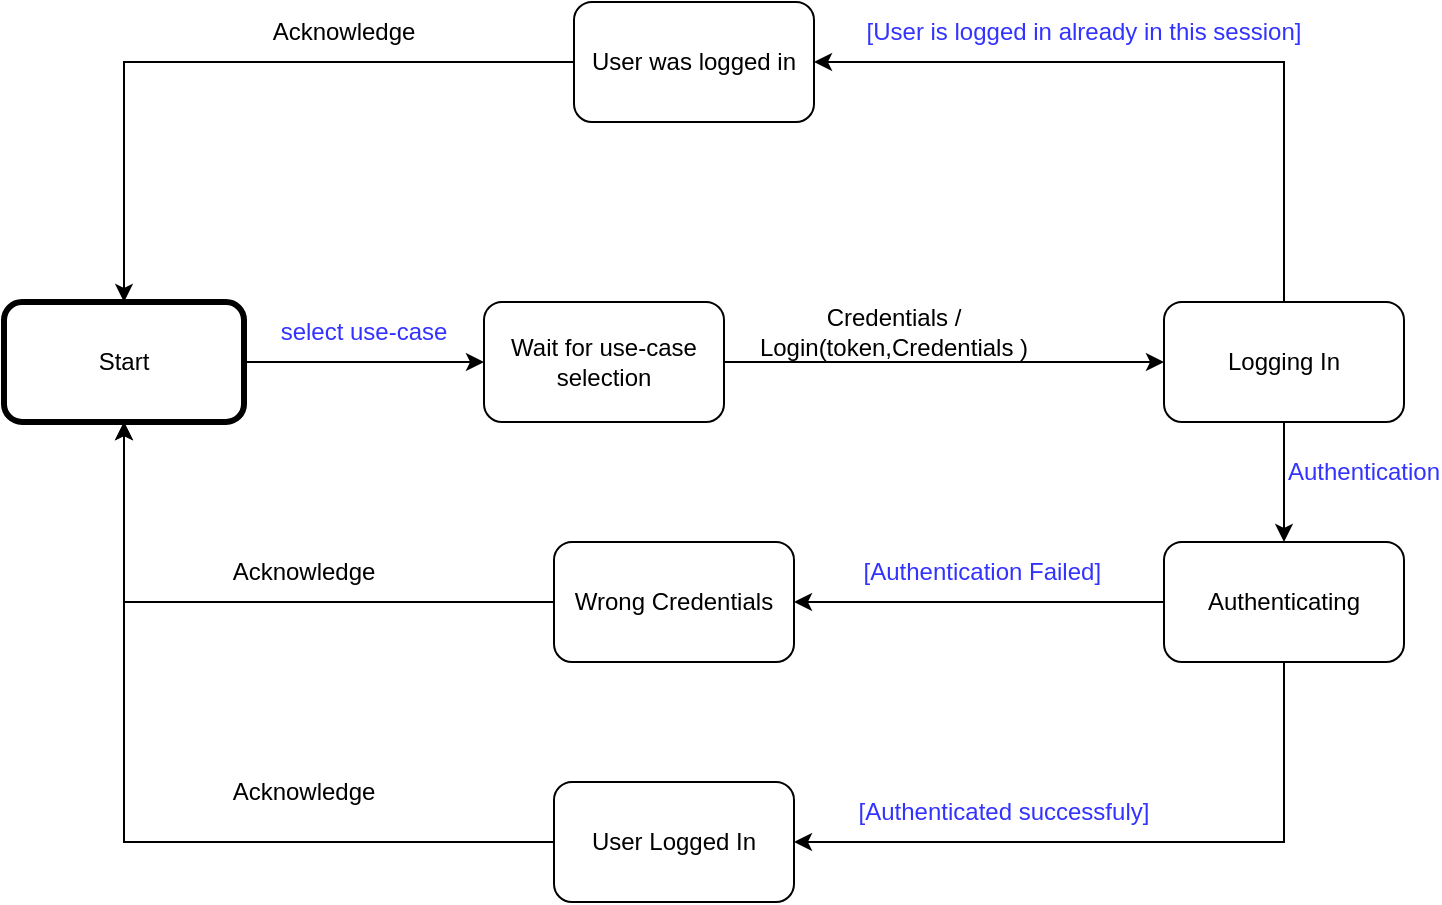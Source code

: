 <mxfile version="18.1.2" type="device"><diagram id="f7NECZn3Qw_cY-U5sK-j" name="Page-1"><mxGraphModel dx="981" dy="549" grid="1" gridSize="10" guides="1" tooltips="1" connect="1" arrows="1" fold="1" page="1" pageScale="1" pageWidth="850" pageHeight="1100" math="0" shadow="0"><root><mxCell id="0"/><mxCell id="1" parent="0"/><mxCell id="91SVLcnML-kzs5dQOmqD-15" style="edgeStyle=orthogonalEdgeStyle;rounded=0;orthogonalLoop=1;jettySize=auto;html=1;" edge="1" parent="1" source="91SVLcnML-kzs5dQOmqD-3"><mxGeometry relative="1" as="geometry"><mxPoint x="300" y="270" as="targetPoint"/></mxGeometry></mxCell><mxCell id="91SVLcnML-kzs5dQOmqD-3" value="Start" style="rounded=1;whiteSpace=wrap;html=1;strokeWidth=3;" vertex="1" parent="1"><mxGeometry x="60" y="240" width="120" height="60" as="geometry"/></mxCell><mxCell id="91SVLcnML-kzs5dQOmqD-16" value="select use-case" style="text;html=1;align=center;verticalAlign=middle;whiteSpace=wrap;rounded=0;fontColor=#3333FF;" vertex="1" parent="1"><mxGeometry x="190" y="240" width="100" height="30" as="geometry"/></mxCell><mxCell id="91SVLcnML-kzs5dQOmqD-18" style="edgeStyle=orthogonalEdgeStyle;rounded=0;orthogonalLoop=1;jettySize=auto;html=1;" edge="1" parent="1" source="91SVLcnML-kzs5dQOmqD-17" target="91SVLcnML-kzs5dQOmqD-20"><mxGeometry relative="1" as="geometry"><mxPoint x="510" y="270" as="targetPoint"/></mxGeometry></mxCell><mxCell id="91SVLcnML-kzs5dQOmqD-17" value="Wait for use-case selection" style="rounded=1;whiteSpace=wrap;html=1;" vertex="1" parent="1"><mxGeometry x="300" y="240" width="120" height="60" as="geometry"/></mxCell><mxCell id="91SVLcnML-kzs5dQOmqD-19" value="Credentials / Login(token,Credentials&amp;nbsp;)" style="text;html=1;strokeColor=none;fillColor=none;align=center;verticalAlign=middle;whiteSpace=wrap;rounded=0;" vertex="1" parent="1"><mxGeometry x="430" y="240" width="150" height="30" as="geometry"/></mxCell><mxCell id="91SVLcnML-kzs5dQOmqD-28" style="edgeStyle=orthogonalEdgeStyle;rounded=0;orthogonalLoop=1;jettySize=auto;html=1;fontColor=#000000;" edge="1" parent="1" source="91SVLcnML-kzs5dQOmqD-20"><mxGeometry relative="1" as="geometry"><mxPoint x="700" y="360" as="targetPoint"/></mxGeometry></mxCell><mxCell id="91SVLcnML-kzs5dQOmqD-41" style="edgeStyle=orthogonalEdgeStyle;rounded=0;orthogonalLoop=1;jettySize=auto;html=1;entryX=1;entryY=0.5;entryDx=0;entryDy=0;fontColor=#000000;" edge="1" parent="1" source="91SVLcnML-kzs5dQOmqD-20" target="91SVLcnML-kzs5dQOmqD-39"><mxGeometry relative="1" as="geometry"><Array as="points"><mxPoint x="700" y="120"/></Array></mxGeometry></mxCell><mxCell id="91SVLcnML-kzs5dQOmqD-20" value="Logging In" style="rounded=1;whiteSpace=wrap;html=1;" vertex="1" parent="1"><mxGeometry x="640" y="240" width="120" height="60" as="geometry"/></mxCell><mxCell id="91SVLcnML-kzs5dQOmqD-23" value="[User is logged in already in this session]" style="text;html=1;strokeColor=none;fillColor=none;align=center;verticalAlign=middle;whiteSpace=wrap;rounded=0;fontColor=#3333FF;" vertex="1" parent="1"><mxGeometry x="465" y="90" width="270" height="30" as="geometry"/></mxCell><mxCell id="91SVLcnML-kzs5dQOmqD-36" style="edgeStyle=orthogonalEdgeStyle;rounded=0;orthogonalLoop=1;jettySize=auto;html=1;entryX=1;entryY=0.5;entryDx=0;entryDy=0;fontColor=#000000;" edge="1" parent="1" source="91SVLcnML-kzs5dQOmqD-29" target="91SVLcnML-kzs5dQOmqD-35"><mxGeometry relative="1" as="geometry"/></mxCell><mxCell id="91SVLcnML-kzs5dQOmqD-47" style="edgeStyle=orthogonalEdgeStyle;rounded=0;orthogonalLoop=1;jettySize=auto;html=1;fontColor=#000000;" edge="1" parent="1" source="91SVLcnML-kzs5dQOmqD-29" target="91SVLcnML-kzs5dQOmqD-46"><mxGeometry relative="1" as="geometry"><Array as="points"><mxPoint x="700" y="510"/></Array></mxGeometry></mxCell><mxCell id="91SVLcnML-kzs5dQOmqD-29" value="Authenticating" style="rounded=1;whiteSpace=wrap;html=1;fontColor=#000000;strokeWidth=1;" vertex="1" parent="1"><mxGeometry x="640" y="360" width="120" height="60" as="geometry"/></mxCell><mxCell id="91SVLcnML-kzs5dQOmqD-30" value="Authentication" style="text;html=1;strokeColor=none;fillColor=none;align=center;verticalAlign=middle;whiteSpace=wrap;rounded=0;fontColor=#3333FF;" vertex="1" parent="1"><mxGeometry x="710" y="310" width="60" height="30" as="geometry"/></mxCell><mxCell id="91SVLcnML-kzs5dQOmqD-32" value="[Authentication Failed]&amp;nbsp;&amp;nbsp;" style="text;html=1;strokeColor=none;fillColor=none;align=center;verticalAlign=middle;whiteSpace=wrap;rounded=0;fontColor=#3333FF;" vertex="1" parent="1"><mxGeometry x="480" y="360" width="145" height="30" as="geometry"/></mxCell><mxCell id="91SVLcnML-kzs5dQOmqD-34" value="[Authenticated successfuly]" style="text;html=1;strokeColor=none;fillColor=none;align=center;verticalAlign=middle;whiteSpace=wrap;rounded=0;fontColor=#3333FF;" vertex="1" parent="1"><mxGeometry x="465" y="480" width="190" height="30" as="geometry"/></mxCell><mxCell id="91SVLcnML-kzs5dQOmqD-37" style="edgeStyle=orthogonalEdgeStyle;rounded=0;orthogonalLoop=1;jettySize=auto;html=1;entryX=0.5;entryY=1;entryDx=0;entryDy=0;fontColor=#000000;" edge="1" parent="1" source="91SVLcnML-kzs5dQOmqD-35" target="91SVLcnML-kzs5dQOmqD-3"><mxGeometry relative="1" as="geometry"/></mxCell><mxCell id="91SVLcnML-kzs5dQOmqD-35" value="&lt;font color=&quot;#000000&quot;&gt;Wrong Credentials&lt;/font&gt;" style="rounded=1;whiteSpace=wrap;html=1;fontColor=#3333FF;strokeWidth=1;" vertex="1" parent="1"><mxGeometry x="335" y="360" width="120" height="60" as="geometry"/></mxCell><mxCell id="91SVLcnML-kzs5dQOmqD-38" value="Acknowledge" style="text;html=1;strokeColor=none;fillColor=none;align=center;verticalAlign=middle;whiteSpace=wrap;rounded=0;fontColor=#000000;" vertex="1" parent="1"><mxGeometry x="180" y="360" width="60" height="30" as="geometry"/></mxCell><mxCell id="91SVLcnML-kzs5dQOmqD-43" style="edgeStyle=orthogonalEdgeStyle;rounded=0;orthogonalLoop=1;jettySize=auto;html=1;fontColor=#000000;" edge="1" parent="1" source="91SVLcnML-kzs5dQOmqD-39" target="91SVLcnML-kzs5dQOmqD-3"><mxGeometry relative="1" as="geometry"/></mxCell><mxCell id="91SVLcnML-kzs5dQOmqD-39" value="User was logged in" style="rounded=1;whiteSpace=wrap;html=1;fontColor=#000000;strokeWidth=1;" vertex="1" parent="1"><mxGeometry x="345" y="90" width="120" height="60" as="geometry"/></mxCell><mxCell id="91SVLcnML-kzs5dQOmqD-45" value="Acknowledge" style="text;html=1;strokeColor=none;fillColor=none;align=center;verticalAlign=middle;whiteSpace=wrap;rounded=0;fontColor=#000000;" vertex="1" parent="1"><mxGeometry x="200" y="90" width="60" height="30" as="geometry"/></mxCell><mxCell id="91SVLcnML-kzs5dQOmqD-48" style="edgeStyle=orthogonalEdgeStyle;rounded=0;orthogonalLoop=1;jettySize=auto;html=1;entryX=0.5;entryY=1;entryDx=0;entryDy=0;fontColor=#000000;" edge="1" parent="1" source="91SVLcnML-kzs5dQOmqD-46" target="91SVLcnML-kzs5dQOmqD-3"><mxGeometry relative="1" as="geometry"/></mxCell><mxCell id="91SVLcnML-kzs5dQOmqD-46" value="User Logged In" style="rounded=1;whiteSpace=wrap;html=1;fontColor=#000000;strokeWidth=1;" vertex="1" parent="1"><mxGeometry x="335" y="480" width="120" height="60" as="geometry"/></mxCell><mxCell id="91SVLcnML-kzs5dQOmqD-50" value="Acknowledge" style="text;html=1;strokeColor=none;fillColor=none;align=center;verticalAlign=middle;whiteSpace=wrap;rounded=0;fontColor=#000000;" vertex="1" parent="1"><mxGeometry x="180" y="470" width="60" height="30" as="geometry"/></mxCell></root></mxGraphModel></diagram></mxfile>